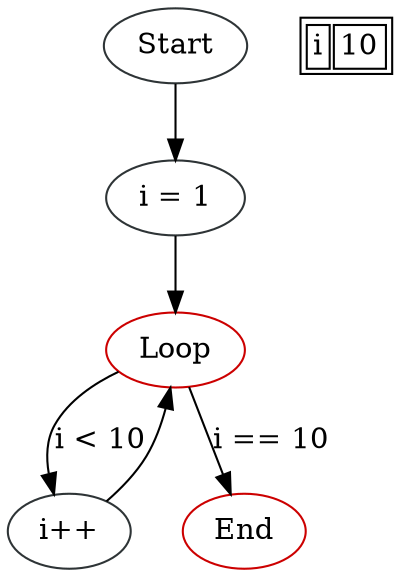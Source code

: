 digraph IncrementingLoop {
node1 [label="Start", color="#2e3436"]
node2 [label="i = 1", color="#2e3436"]
node3 [label="Loop", color="#cc0000"]
node4 [label="i++", color="#2e3436"]
node5 [label="End", color="#cc0000"]

node1 -> node2
node2 -> node3
node3 -> node4 [label="i < 10"]
node3 -> node5 [label="i == 10"]
node4 -> node3
variables [shape=none, label=<<table><tr><td>i</td><td>10</td></tr></table>>]
}
